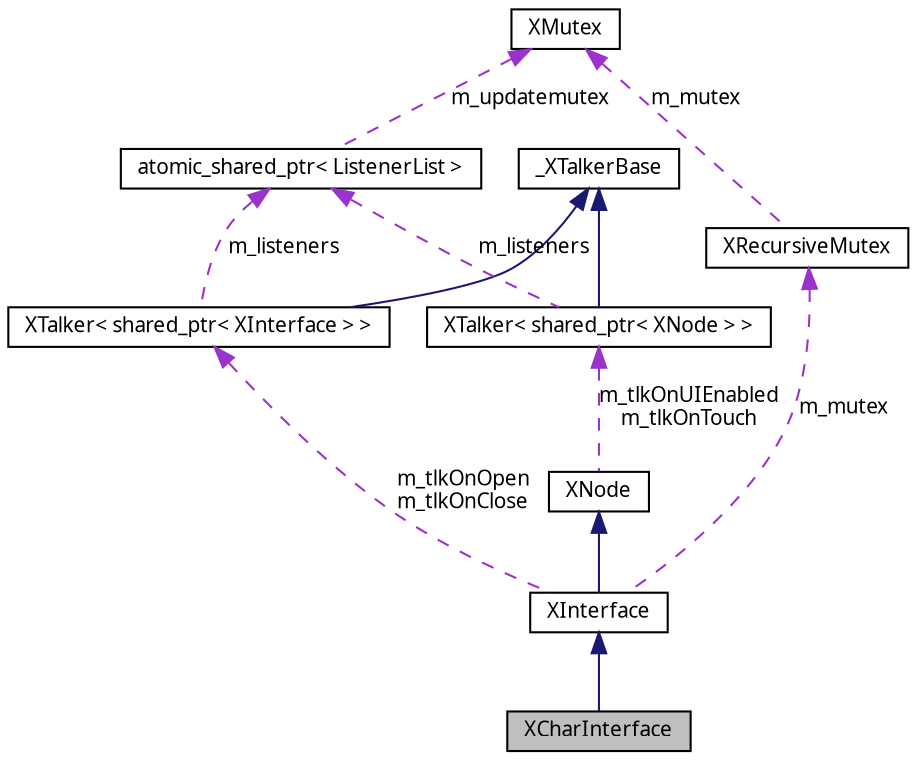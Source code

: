 digraph G
{
  edge [fontname="FreeSans.ttf",fontsize=10,labelfontname="FreeSans.ttf",labelfontsize=10];
  node [fontname="FreeSans.ttf",fontsize=10,shape=record];
  Node1 [label="XCharInterface",height=0.2,width=0.4,color="black", fillcolor="grey75", style="filled" fontcolor="black"];
  Node2 -> Node1 [dir=back,color="midnightblue",fontsize=10,style="solid",fontname="FreeSans.ttf"];
  Node2 [label="XInterface",height=0.2,width=0.4,color="black", fillcolor="white", style="filled",URL="$class_x_interface.html"];
  Node3 -> Node2 [dir=back,color="midnightblue",fontsize=10,style="solid",fontname="FreeSans.ttf"];
  Node3 [label="XNode",height=0.2,width=0.4,color="black", fillcolor="white", style="filled",URL="$class_x_node.html"];
  Node4 -> Node3 [dir=back,color="darkorchid3",fontsize=10,style="dashed",label="m_tlkOnUIEnabled\nm_tlkOnTouch",fontname="FreeSans.ttf"];
  Node4 [label="XTalker\< shared_ptr\< XNode \> \>",height=0.2,width=0.4,color="black", fillcolor="white", style="filled",URL="$class_x_talker.html"];
  Node5 -> Node4 [dir=back,color="midnightblue",fontsize=10,style="solid",fontname="FreeSans.ttf"];
  Node5 [label="_XTalkerBase",height=0.2,width=0.4,color="black", fillcolor="white", style="filled",URL="$class___x_talker_base.html"];
  Node6 -> Node4 [dir=back,color="darkorchid3",fontsize=10,style="dashed",label="m_listeners",fontname="FreeSans.ttf"];
  Node6 [label="atomic_shared_ptr\< ListenerList \>",height=0.2,width=0.4,color="black", fillcolor="white", style="filled",URL="$classatomic__shared__ptr.html"];
  Node7 -> Node6 [dir=back,color="darkorchid3",fontsize=10,style="dashed",label="m_updatemutex",fontname="FreeSans.ttf"];
  Node7 [label="XMutex",height=0.2,width=0.4,color="black", fillcolor="white", style="filled",URL="$class_x_mutex.html"];
  Node8 -> Node2 [dir=back,color="darkorchid3",fontsize=10,style="dashed",label="m_tlkOnOpen\nm_tlkOnClose",fontname="FreeSans.ttf"];
  Node8 [label="XTalker\< shared_ptr\< XInterface \> \>",height=0.2,width=0.4,color="black", fillcolor="white", style="filled",URL="$class_x_talker.html"];
  Node5 -> Node8 [dir=back,color="midnightblue",fontsize=10,style="solid",fontname="FreeSans.ttf"];
  Node6 -> Node8 [dir=back,color="darkorchid3",fontsize=10,style="dashed",label="m_listeners",fontname="FreeSans.ttf"];
  Node9 -> Node2 [dir=back,color="darkorchid3",fontsize=10,style="dashed",label="m_mutex",fontname="FreeSans.ttf"];
  Node9 [label="XRecursiveMutex",height=0.2,width=0.4,color="black", fillcolor="white", style="filled",URL="$class_x_recursive_mutex.html"];
  Node7 -> Node9 [dir=back,color="darkorchid3",fontsize=10,style="dashed",label="m_mutex",fontname="FreeSans.ttf"];
}
